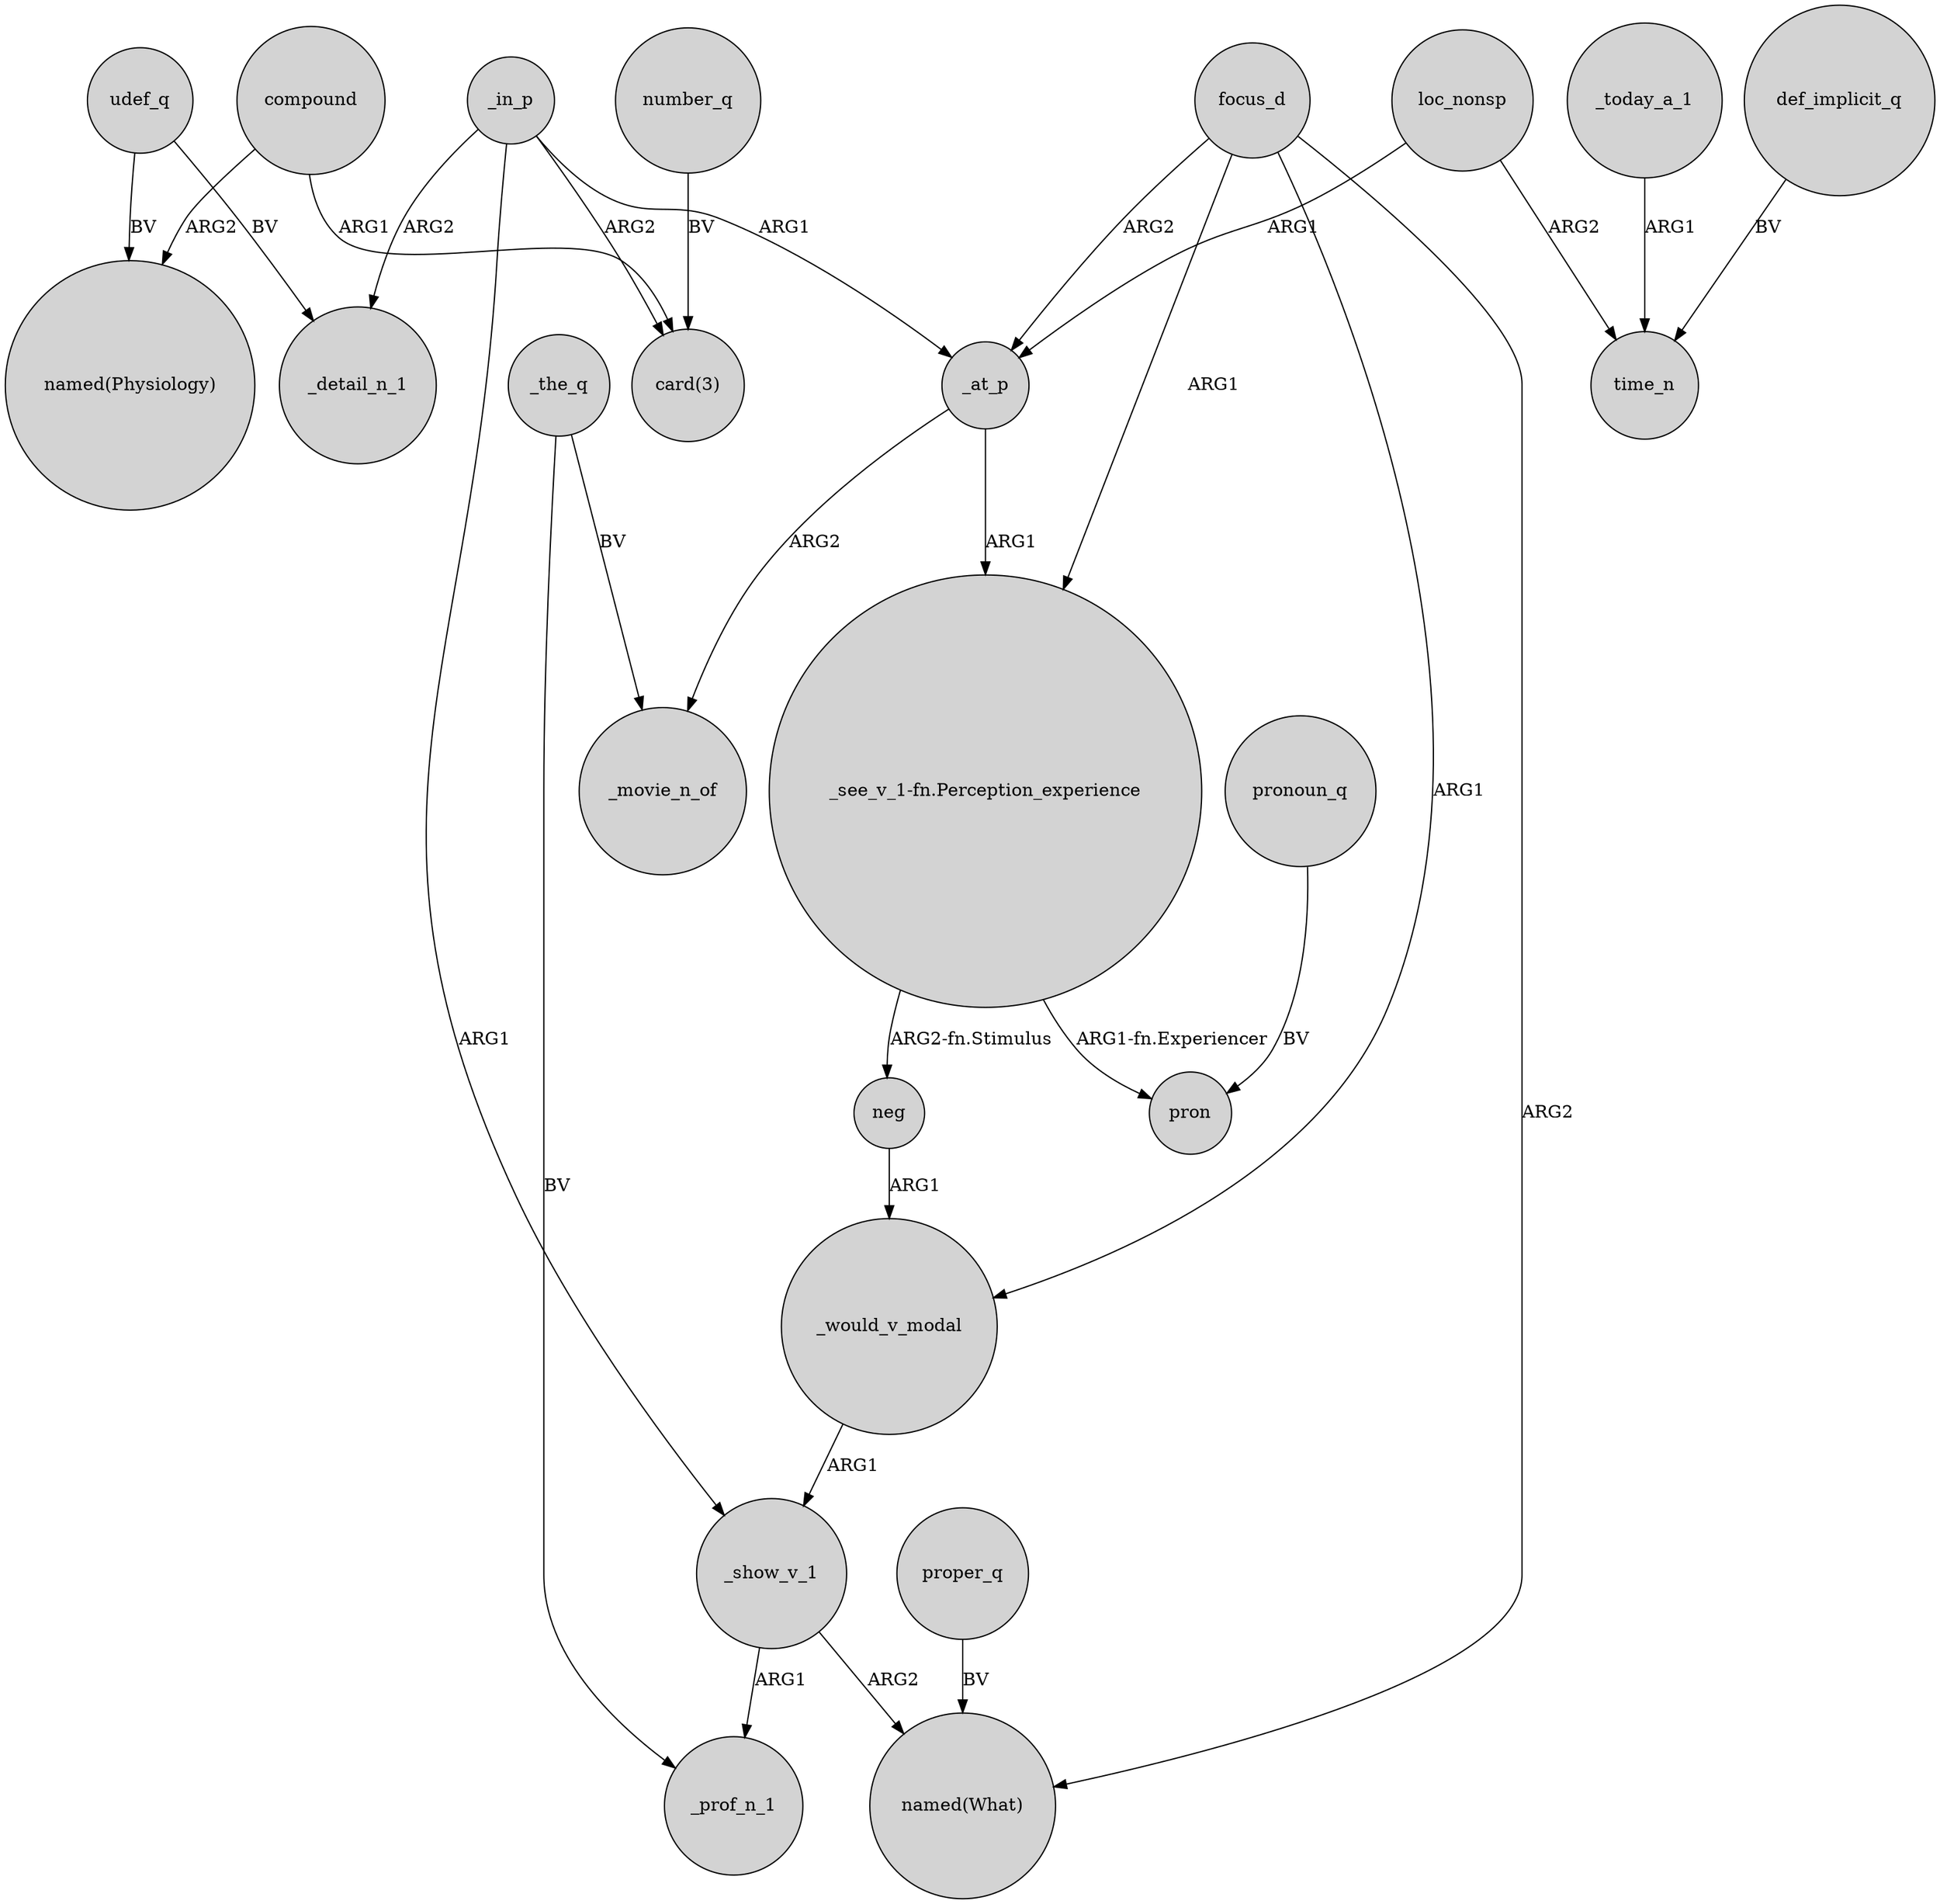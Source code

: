 digraph {
	node [shape=circle style=filled]
	_in_p -> _detail_n_1 [label=ARG2]
	_the_q -> _prof_n_1 [label=BV]
	neg -> _would_v_modal [label=ARG1]
	"_see_v_1-fn.Perception_experience" -> pron [label="ARG1-fn.Experiencer"]
	_today_a_1 -> time_n [label=ARG1]
	proper_q -> "named(What)" [label=BV]
	def_implicit_q -> time_n [label=BV]
	focus_d -> "_see_v_1-fn.Perception_experience" [label=ARG1]
	_show_v_1 -> "named(What)" [label=ARG2]
	_in_p -> _show_v_1 [label=ARG1]
	_at_p -> "_see_v_1-fn.Perception_experience" [label=ARG1]
	focus_d -> _at_p [label=ARG2]
	loc_nonsp -> time_n [label=ARG2]
	_at_p -> _movie_n_of [label=ARG2]
	_the_q -> _movie_n_of [label=BV]
	pronoun_q -> pron [label=BV]
	compound -> "card(3)" [label=ARG1]
	_would_v_modal -> _show_v_1 [label=ARG1]
	"_see_v_1-fn.Perception_experience" -> neg [label="ARG2-fn.Stimulus"]
	focus_d -> "named(What)" [label=ARG2]
	compound -> "named(Physiology)" [label=ARG2]
	udef_q -> "named(Physiology)" [label=BV]
	number_q -> "card(3)" [label=BV]
	_in_p -> "card(3)" [label=ARG2]
	udef_q -> _detail_n_1 [label=BV]
	_in_p -> _at_p [label=ARG1]
	_show_v_1 -> _prof_n_1 [label=ARG1]
	focus_d -> _would_v_modal [label=ARG1]
	loc_nonsp -> _at_p [label=ARG1]
}
